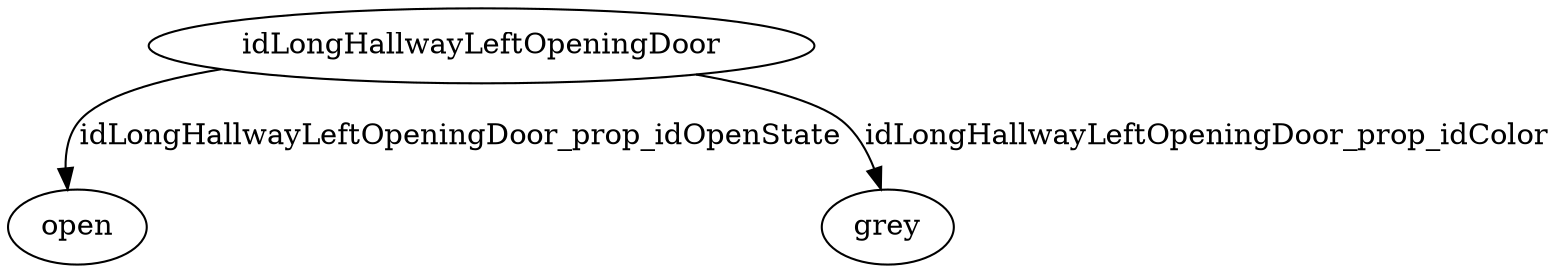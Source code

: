 strict digraph  {
idLongHallwayLeftOpeningDoor [node_type=entity_node, root=root];
open;
grey;
idLongHallwayLeftOpeningDoor -> open  [edge_type=property, label=idLongHallwayLeftOpeningDoor_prop_idOpenState];
idLongHallwayLeftOpeningDoor -> grey  [edge_type=property, label=idLongHallwayLeftOpeningDoor_prop_idColor];
}
